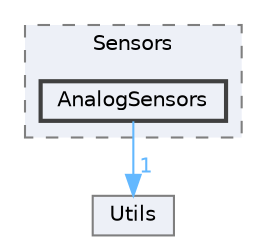 digraph "Inc/Sensors/AnalogSensors"
{
 // LATEX_PDF_SIZE
  bgcolor="transparent";
  edge [fontname=Helvetica,fontsize=10,labelfontname=Helvetica,labelfontsize=10];
  node [fontname=Helvetica,fontsize=10,shape=box,height=0.2,width=0.4];
  compound=true
  subgraph clusterdir_d825da72ae07656c4908717d883c7e7d {
    graph [ bgcolor="#edf0f7", pencolor="grey50", label="Sensors", fontname=Helvetica,fontsize=10 style="filled,dashed", URL="dir_d825da72ae07656c4908717d883c7e7d.html",tooltip=""]
  dir_3623fc97b26a6eba076d03219cffe952 [label="AnalogSensors", fillcolor="#edf0f7", color="grey25", style="filled,bold", URL="dir_3623fc97b26a6eba076d03219cffe952.html",tooltip=""];
  }
  dir_87e60f6b6bcb19ee8044d57e05cda253 [label="Utils", fillcolor="#edf0f7", color="grey50", style="filled", URL="dir_87e60f6b6bcb19ee8044d57e05cda253.html",tooltip=""];
  dir_3623fc97b26a6eba076d03219cffe952->dir_87e60f6b6bcb19ee8044d57e05cda253 [headlabel="1", labeldistance=1.5 headhref="dir_000000_000016.html" color="steelblue1" fontcolor="steelblue1"];
}
